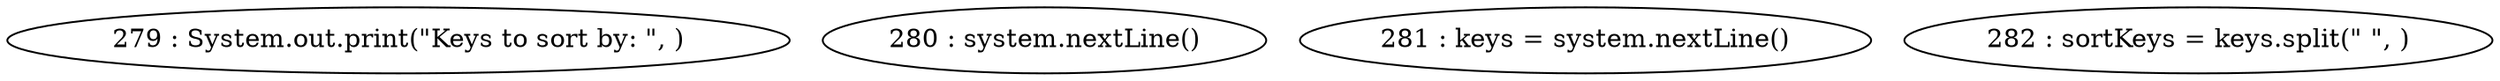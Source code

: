 digraph G {
"279 : System.out.print(\"Keys to sort by: \", )"
"280 : system.nextLine()"
"281 : keys = system.nextLine()"
"282 : sortKeys = keys.split(\" \", )"
}